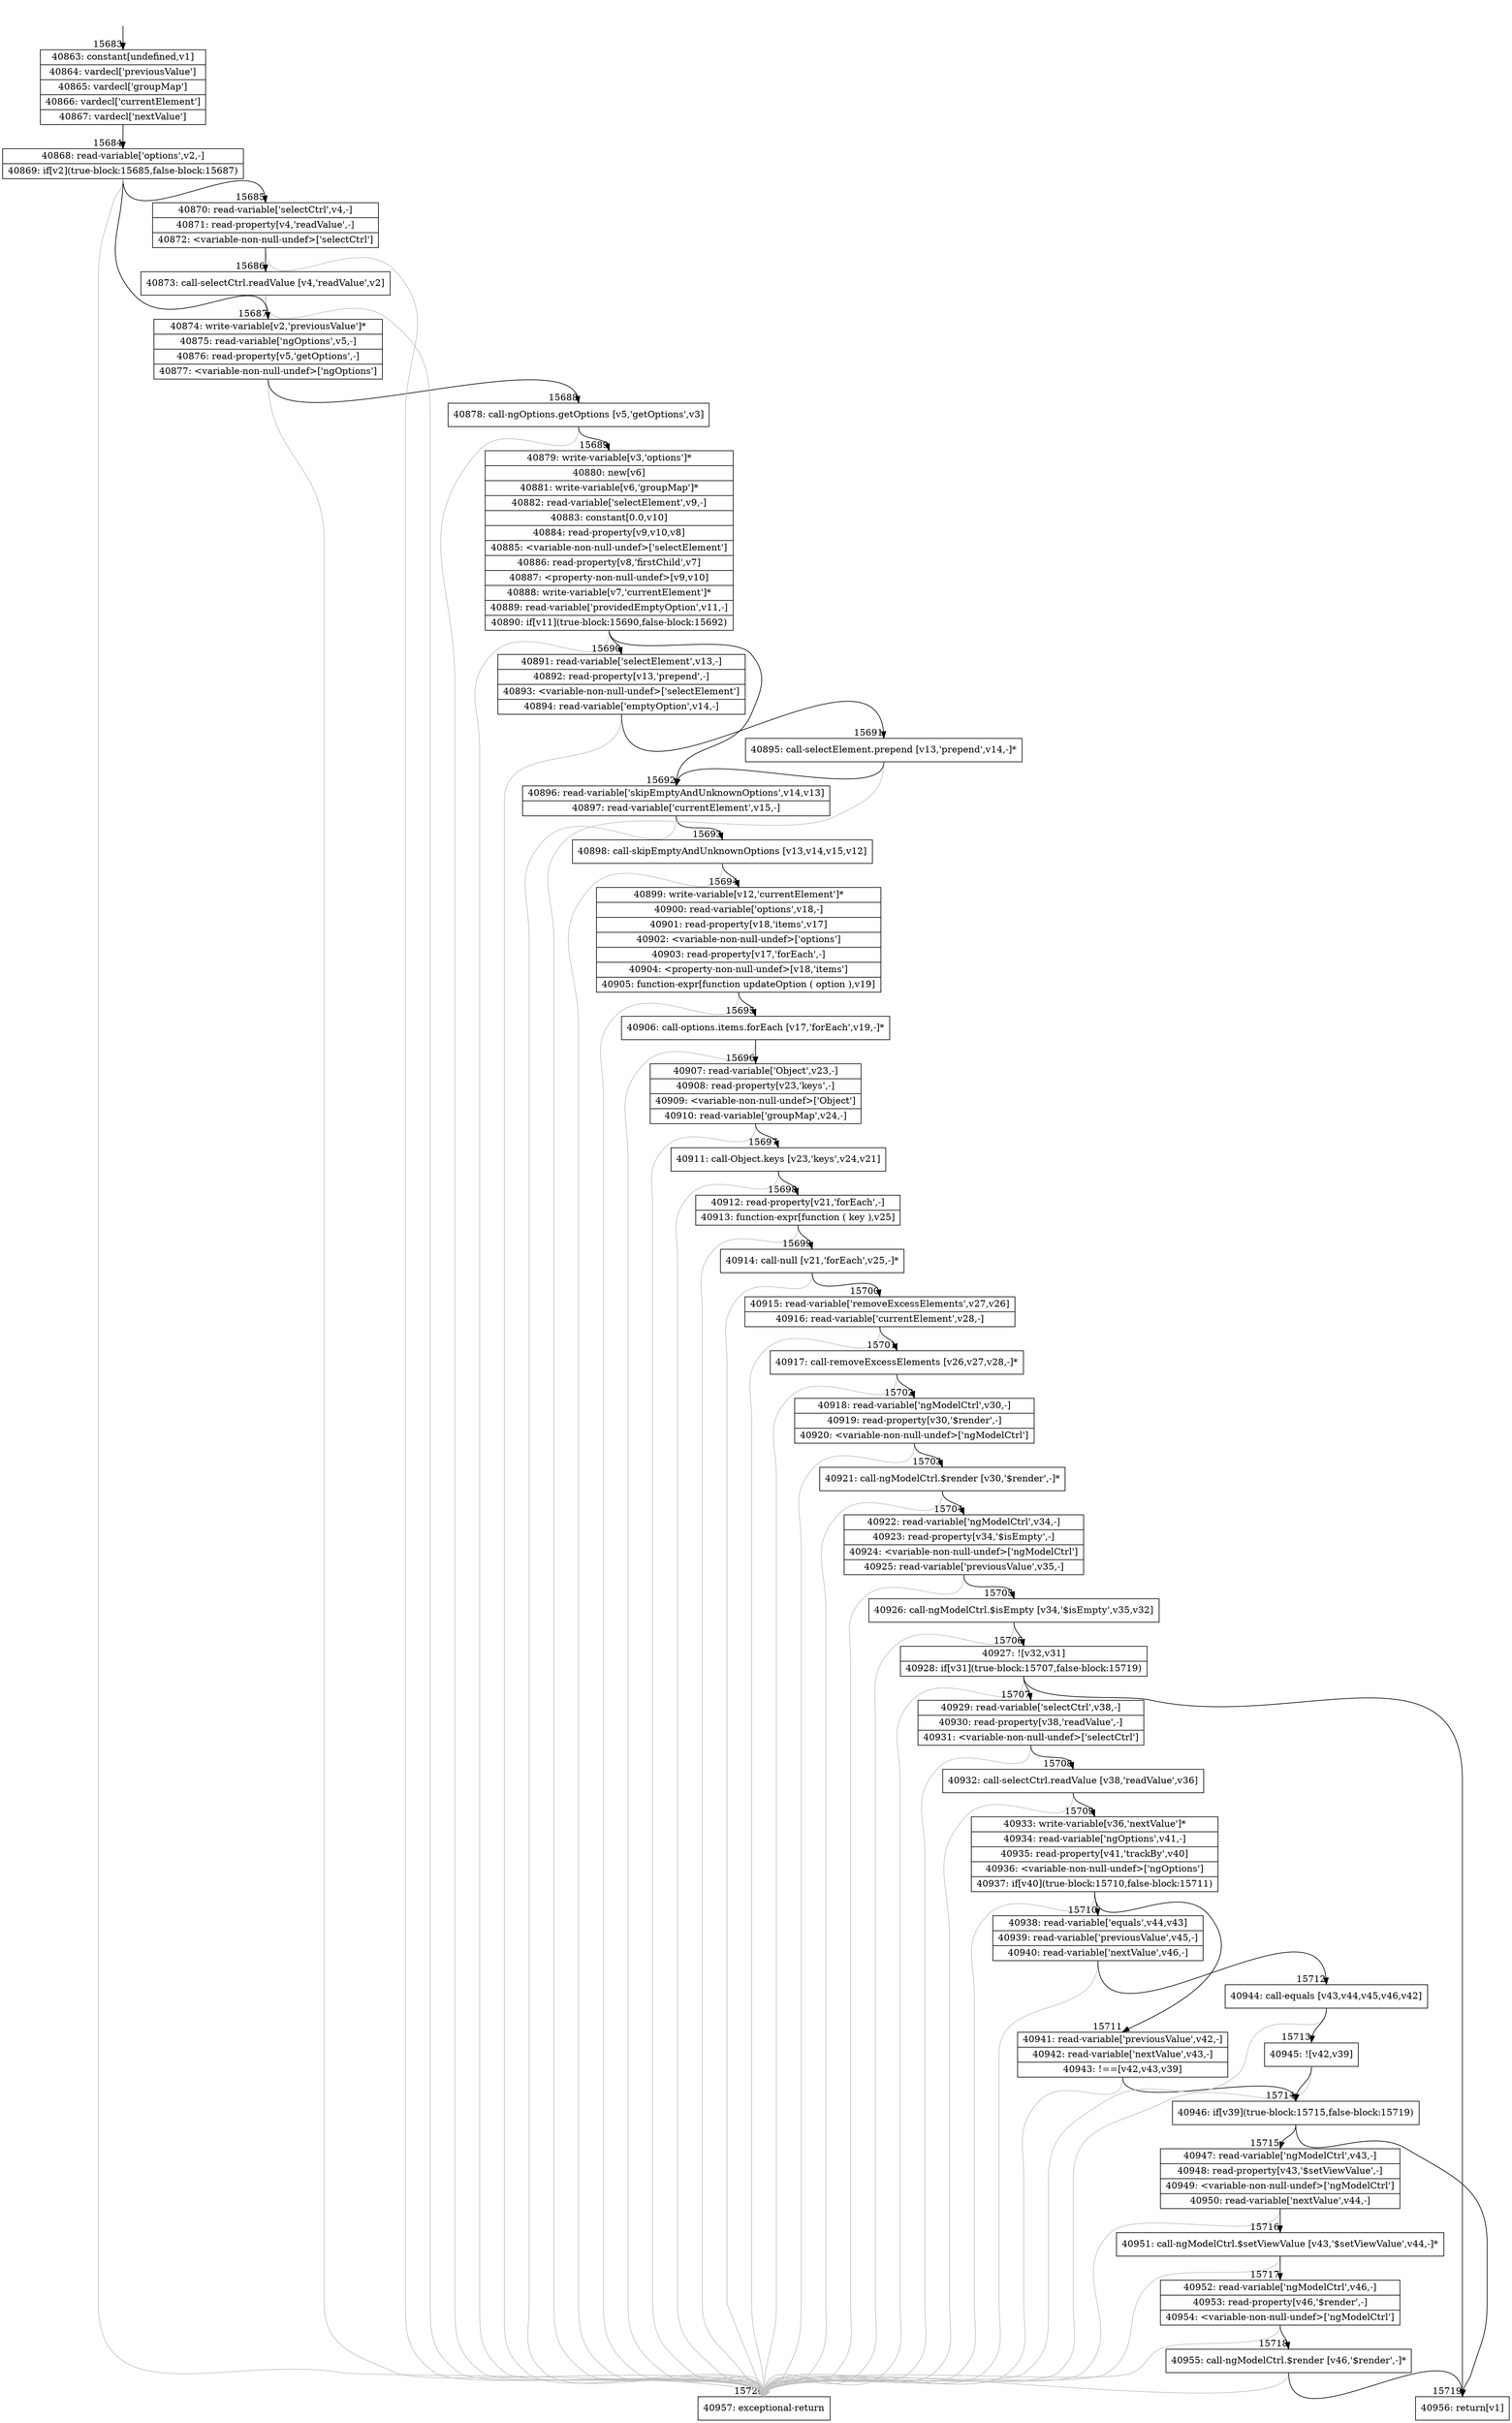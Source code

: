 digraph {
rankdir="TD"
BB_entry1263[shape=none,label=""];
BB_entry1263 -> BB15683 [tailport=s, headport=n, headlabel="    15683"]
BB15683 [shape=record label="{40863: constant[undefined,v1]|40864: vardecl['previousValue']|40865: vardecl['groupMap']|40866: vardecl['currentElement']|40867: vardecl['nextValue']}" ] 
BB15683 -> BB15684 [tailport=s, headport=n, headlabel="      15684"]
BB15684 [shape=record label="{40868: read-variable['options',v2,-]|40869: if[v2](true-block:15685,false-block:15687)}" ] 
BB15684 -> BB15687 [tailport=s, headport=n, headlabel="      15687"]
BB15684 -> BB15685 [tailport=s, headport=n, headlabel="      15685"]
BB15684 -> BB15720 [tailport=s, headport=n, color=gray, headlabel="      15720"]
BB15685 [shape=record label="{40870: read-variable['selectCtrl',v4,-]|40871: read-property[v4,'readValue',-]|40872: \<variable-non-null-undef\>['selectCtrl']}" ] 
BB15685 -> BB15686 [tailport=s, headport=n, headlabel="      15686"]
BB15685 -> BB15720 [tailport=s, headport=n, color=gray]
BB15686 [shape=record label="{40873: call-selectCtrl.readValue [v4,'readValue',v2]}" ] 
BB15686 -> BB15687 [tailport=s, headport=n]
BB15686 -> BB15720 [tailport=s, headport=n, color=gray]
BB15687 [shape=record label="{40874: write-variable[v2,'previousValue']*|40875: read-variable['ngOptions',v5,-]|40876: read-property[v5,'getOptions',-]|40877: \<variable-non-null-undef\>['ngOptions']}" ] 
BB15687 -> BB15688 [tailport=s, headport=n, headlabel="      15688"]
BB15687 -> BB15720 [tailport=s, headport=n, color=gray]
BB15688 [shape=record label="{40878: call-ngOptions.getOptions [v5,'getOptions',v3]}" ] 
BB15688 -> BB15689 [tailport=s, headport=n, headlabel="      15689"]
BB15688 -> BB15720 [tailport=s, headport=n, color=gray]
BB15689 [shape=record label="{40879: write-variable[v3,'options']*|40880: new[v6]|40881: write-variable[v6,'groupMap']*|40882: read-variable['selectElement',v9,-]|40883: constant[0.0,v10]|40884: read-property[v9,v10,v8]|40885: \<variable-non-null-undef\>['selectElement']|40886: read-property[v8,'firstChild',v7]|40887: \<property-non-null-undef\>[v9,v10]|40888: write-variable[v7,'currentElement']*|40889: read-variable['providedEmptyOption',v11,-]|40890: if[v11](true-block:15690,false-block:15692)}" ] 
BB15689 -> BB15690 [tailport=s, headport=n, headlabel="      15690"]
BB15689 -> BB15692 [tailport=s, headport=n, headlabel="      15692"]
BB15689 -> BB15720 [tailport=s, headport=n, color=gray]
BB15690 [shape=record label="{40891: read-variable['selectElement',v13,-]|40892: read-property[v13,'prepend',-]|40893: \<variable-non-null-undef\>['selectElement']|40894: read-variable['emptyOption',v14,-]}" ] 
BB15690 -> BB15691 [tailport=s, headport=n, headlabel="      15691"]
BB15690 -> BB15720 [tailport=s, headport=n, color=gray]
BB15691 [shape=record label="{40895: call-selectElement.prepend [v13,'prepend',v14,-]*}" ] 
BB15691 -> BB15692 [tailport=s, headport=n]
BB15691 -> BB15720 [tailport=s, headport=n, color=gray]
BB15692 [shape=record label="{40896: read-variable['skipEmptyAndUnknownOptions',v14,v13]|40897: read-variable['currentElement',v15,-]}" ] 
BB15692 -> BB15693 [tailport=s, headport=n, headlabel="      15693"]
BB15692 -> BB15720 [tailport=s, headport=n, color=gray]
BB15693 [shape=record label="{40898: call-skipEmptyAndUnknownOptions [v13,v14,v15,v12]}" ] 
BB15693 -> BB15694 [tailport=s, headport=n, headlabel="      15694"]
BB15693 -> BB15720 [tailport=s, headport=n, color=gray]
BB15694 [shape=record label="{40899: write-variable[v12,'currentElement']*|40900: read-variable['options',v18,-]|40901: read-property[v18,'items',v17]|40902: \<variable-non-null-undef\>['options']|40903: read-property[v17,'forEach',-]|40904: \<property-non-null-undef\>[v18,'items']|40905: function-expr[function updateOption ( option ),v19]}" ] 
BB15694 -> BB15695 [tailport=s, headport=n, headlabel="      15695"]
BB15694 -> BB15720 [tailport=s, headport=n, color=gray]
BB15695 [shape=record label="{40906: call-options.items.forEach [v17,'forEach',v19,-]*}" ] 
BB15695 -> BB15696 [tailport=s, headport=n, headlabel="      15696"]
BB15695 -> BB15720 [tailport=s, headport=n, color=gray]
BB15696 [shape=record label="{40907: read-variable['Object',v23,-]|40908: read-property[v23,'keys',-]|40909: \<variable-non-null-undef\>['Object']|40910: read-variable['groupMap',v24,-]}" ] 
BB15696 -> BB15697 [tailport=s, headport=n, headlabel="      15697"]
BB15696 -> BB15720 [tailport=s, headport=n, color=gray]
BB15697 [shape=record label="{40911: call-Object.keys [v23,'keys',v24,v21]}" ] 
BB15697 -> BB15698 [tailport=s, headport=n, headlabel="      15698"]
BB15697 -> BB15720 [tailport=s, headport=n, color=gray]
BB15698 [shape=record label="{40912: read-property[v21,'forEach',-]|40913: function-expr[function ( key ),v25]}" ] 
BB15698 -> BB15699 [tailport=s, headport=n, headlabel="      15699"]
BB15698 -> BB15720 [tailport=s, headport=n, color=gray]
BB15699 [shape=record label="{40914: call-null [v21,'forEach',v25,-]*}" ] 
BB15699 -> BB15700 [tailport=s, headport=n, headlabel="      15700"]
BB15699 -> BB15720 [tailport=s, headport=n, color=gray]
BB15700 [shape=record label="{40915: read-variable['removeExcessElements',v27,v26]|40916: read-variable['currentElement',v28,-]}" ] 
BB15700 -> BB15701 [tailport=s, headport=n, headlabel="      15701"]
BB15700 -> BB15720 [tailport=s, headport=n, color=gray]
BB15701 [shape=record label="{40917: call-removeExcessElements [v26,v27,v28,-]*}" ] 
BB15701 -> BB15702 [tailport=s, headport=n, headlabel="      15702"]
BB15701 -> BB15720 [tailport=s, headport=n, color=gray]
BB15702 [shape=record label="{40918: read-variable['ngModelCtrl',v30,-]|40919: read-property[v30,'$render',-]|40920: \<variable-non-null-undef\>['ngModelCtrl']}" ] 
BB15702 -> BB15703 [tailport=s, headport=n, headlabel="      15703"]
BB15702 -> BB15720 [tailport=s, headport=n, color=gray]
BB15703 [shape=record label="{40921: call-ngModelCtrl.$render [v30,'$render',-]*}" ] 
BB15703 -> BB15704 [tailport=s, headport=n, headlabel="      15704"]
BB15703 -> BB15720 [tailport=s, headport=n, color=gray]
BB15704 [shape=record label="{40922: read-variable['ngModelCtrl',v34,-]|40923: read-property[v34,'$isEmpty',-]|40924: \<variable-non-null-undef\>['ngModelCtrl']|40925: read-variable['previousValue',v35,-]}" ] 
BB15704 -> BB15705 [tailport=s, headport=n, headlabel="      15705"]
BB15704 -> BB15720 [tailport=s, headport=n, color=gray]
BB15705 [shape=record label="{40926: call-ngModelCtrl.$isEmpty [v34,'$isEmpty',v35,v32]}" ] 
BB15705 -> BB15706 [tailport=s, headport=n, headlabel="      15706"]
BB15705 -> BB15720 [tailport=s, headport=n, color=gray]
BB15706 [shape=record label="{40927: ![v32,v31]|40928: if[v31](true-block:15707,false-block:15719)}" ] 
BB15706 -> BB15707 [tailport=s, headport=n, headlabel="      15707"]
BB15706 -> BB15719 [tailport=s, headport=n, headlabel="      15719"]
BB15706 -> BB15720 [tailport=s, headport=n, color=gray]
BB15707 [shape=record label="{40929: read-variable['selectCtrl',v38,-]|40930: read-property[v38,'readValue',-]|40931: \<variable-non-null-undef\>['selectCtrl']}" ] 
BB15707 -> BB15708 [tailport=s, headport=n, headlabel="      15708"]
BB15707 -> BB15720 [tailport=s, headport=n, color=gray]
BB15708 [shape=record label="{40932: call-selectCtrl.readValue [v38,'readValue',v36]}" ] 
BB15708 -> BB15709 [tailport=s, headport=n, headlabel="      15709"]
BB15708 -> BB15720 [tailport=s, headport=n, color=gray]
BB15709 [shape=record label="{40933: write-variable[v36,'nextValue']*|40934: read-variable['ngOptions',v41,-]|40935: read-property[v41,'trackBy',v40]|40936: \<variable-non-null-undef\>['ngOptions']|40937: if[v40](true-block:15710,false-block:15711)}" ] 
BB15709 -> BB15710 [tailport=s, headport=n, headlabel="      15710"]
BB15709 -> BB15711 [tailport=s, headport=n, headlabel="      15711"]
BB15709 -> BB15720 [tailport=s, headport=n, color=gray]
BB15710 [shape=record label="{40938: read-variable['equals',v44,v43]|40939: read-variable['previousValue',v45,-]|40940: read-variable['nextValue',v46,-]}" ] 
BB15710 -> BB15712 [tailport=s, headport=n, headlabel="      15712"]
BB15710 -> BB15720 [tailport=s, headport=n, color=gray]
BB15711 [shape=record label="{40941: read-variable['previousValue',v42,-]|40942: read-variable['nextValue',v43,-]|40943: !==[v42,v43,v39]}" ] 
BB15711 -> BB15714 [tailport=s, headport=n, headlabel="      15714"]
BB15711 -> BB15720 [tailport=s, headport=n, color=gray]
BB15712 [shape=record label="{40944: call-equals [v43,v44,v45,v46,v42]}" ] 
BB15712 -> BB15713 [tailport=s, headport=n, headlabel="      15713"]
BB15712 -> BB15720 [tailport=s, headport=n, color=gray]
BB15713 [shape=record label="{40945: ![v42,v39]}" ] 
BB15713 -> BB15714 [tailport=s, headport=n]
BB15713 -> BB15720 [tailport=s, headport=n, color=gray]
BB15714 [shape=record label="{40946: if[v39](true-block:15715,false-block:15719)}" ] 
BB15714 -> BB15715 [tailport=s, headport=n, headlabel="      15715"]
BB15714 -> BB15719 [tailport=s, headport=n]
BB15715 [shape=record label="{40947: read-variable['ngModelCtrl',v43,-]|40948: read-property[v43,'$setViewValue',-]|40949: \<variable-non-null-undef\>['ngModelCtrl']|40950: read-variable['nextValue',v44,-]}" ] 
BB15715 -> BB15716 [tailport=s, headport=n, headlabel="      15716"]
BB15715 -> BB15720 [tailport=s, headport=n, color=gray]
BB15716 [shape=record label="{40951: call-ngModelCtrl.$setViewValue [v43,'$setViewValue',v44,-]*}" ] 
BB15716 -> BB15717 [tailport=s, headport=n, headlabel="      15717"]
BB15716 -> BB15720 [tailport=s, headport=n, color=gray]
BB15717 [shape=record label="{40952: read-variable['ngModelCtrl',v46,-]|40953: read-property[v46,'$render',-]|40954: \<variable-non-null-undef\>['ngModelCtrl']}" ] 
BB15717 -> BB15718 [tailport=s, headport=n, headlabel="      15718"]
BB15717 -> BB15720 [tailport=s, headport=n, color=gray]
BB15718 [shape=record label="{40955: call-ngModelCtrl.$render [v46,'$render',-]*}" ] 
BB15718 -> BB15719 [tailport=s, headport=n]
BB15718 -> BB15720 [tailport=s, headport=n, color=gray]
BB15719 [shape=record label="{40956: return[v1]}" ] 
BB15720 [shape=record label="{40957: exceptional-return}" ] 
//#$~ 26442
}
